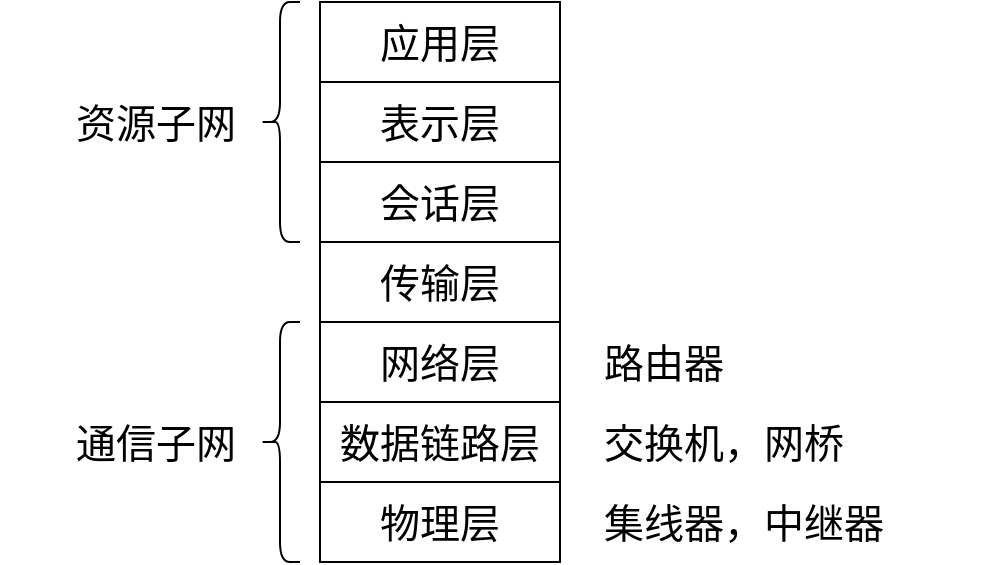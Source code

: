 <mxfile version="20.3.0" type="device" pages="4"><diagram id="obQGdlCpcAII58Xw_2PN" name="计算机网络功能组成"><mxGraphModel dx="1038" dy="689" grid="1" gridSize="10" guides="1" tooltips="1" connect="1" arrows="1" fold="1" page="1" pageScale="1" pageWidth="827" pageHeight="1169" math="0" shadow="0"><root><mxCell id="0"/><mxCell id="1" parent="0"/><mxCell id="UQIKAGtF1mdpxqVf8LZG-1" value="&lt;font style=&quot;font-size: 20px;&quot;&gt;应用层&lt;/font&gt;" style="rounded=0;whiteSpace=wrap;html=1;fillColor=none;" vertex="1" parent="1"><mxGeometry x="200" y="120" width="120" height="40" as="geometry"/></mxCell><mxCell id="UQIKAGtF1mdpxqVf8LZG-2" value="&lt;font style=&quot;font-size: 20px;&quot;&gt;表示层&lt;/font&gt;" style="rounded=0;whiteSpace=wrap;html=1;fillColor=none;" vertex="1" parent="1"><mxGeometry x="200" y="160" width="120" height="40" as="geometry"/></mxCell><mxCell id="UQIKAGtF1mdpxqVf8LZG-3" value="&lt;font style=&quot;font-size: 20px;&quot;&gt;会话层&lt;/font&gt;" style="rounded=0;whiteSpace=wrap;html=1;fillColor=none;" vertex="1" parent="1"><mxGeometry x="200" y="200" width="120" height="40" as="geometry"/></mxCell><mxCell id="UQIKAGtF1mdpxqVf8LZG-4" value="&lt;font style=&quot;font-size: 20px;&quot;&gt;传输层&lt;/font&gt;" style="rounded=0;whiteSpace=wrap;html=1;fillColor=none;" vertex="1" parent="1"><mxGeometry x="200" y="240" width="120" height="40" as="geometry"/></mxCell><mxCell id="UQIKAGtF1mdpxqVf8LZG-5" value="&lt;font style=&quot;font-size: 20px;&quot;&gt;网络层&lt;/font&gt;" style="rounded=0;whiteSpace=wrap;html=1;fillColor=none;" vertex="1" parent="1"><mxGeometry x="200" y="280" width="120" height="40" as="geometry"/></mxCell><mxCell id="UQIKAGtF1mdpxqVf8LZG-6" value="&lt;font style=&quot;font-size: 20px;&quot;&gt;数据链路层&lt;/font&gt;" style="rounded=0;whiteSpace=wrap;html=1;fillColor=none;" vertex="1" parent="1"><mxGeometry x="200" y="320" width="120" height="40" as="geometry"/></mxCell><mxCell id="UQIKAGtF1mdpxqVf8LZG-7" value="&lt;font style=&quot;font-size: 20px;&quot;&gt;物理层&lt;/font&gt;" style="rounded=0;whiteSpace=wrap;html=1;fillColor=none;" vertex="1" parent="1"><mxGeometry x="200" y="360" width="120" height="40" as="geometry"/></mxCell><mxCell id="UQIKAGtF1mdpxqVf8LZG-9" value="" style="shape=curlyBracket;whiteSpace=wrap;html=1;rounded=1;fontSize=20;fillColor=none;" vertex="1" parent="1"><mxGeometry x="170" y="280" width="20" height="120" as="geometry"/></mxCell><mxCell id="UQIKAGtF1mdpxqVf8LZG-10" value="通信子网" style="text;html=1;strokeColor=none;fillColor=none;align=right;verticalAlign=middle;whiteSpace=wrap;rounded=0;fontSize=20;" vertex="1" parent="1"><mxGeometry x="40" y="320" width="120" height="40" as="geometry"/></mxCell><mxCell id="UQIKAGtF1mdpxqVf8LZG-11" value="" style="shape=curlyBracket;whiteSpace=wrap;html=1;rounded=1;fontSize=20;fillColor=none;" vertex="1" parent="1"><mxGeometry x="170" y="120" width="20" height="120" as="geometry"/></mxCell><mxCell id="UQIKAGtF1mdpxqVf8LZG-12" value="资源子网" style="text;html=1;strokeColor=none;fillColor=none;align=right;verticalAlign=middle;whiteSpace=wrap;rounded=0;fontSize=20;" vertex="1" parent="1"><mxGeometry x="40" y="160" width="120" height="40" as="geometry"/></mxCell><mxCell id="UQIKAGtF1mdpxqVf8LZG-13" value="路由器" style="text;html=1;strokeColor=none;fillColor=none;align=left;verticalAlign=middle;whiteSpace=wrap;rounded=0;fontSize=20;" vertex="1" parent="1"><mxGeometry x="340" y="280" width="200" height="40" as="geometry"/></mxCell><mxCell id="UQIKAGtF1mdpxqVf8LZG-15" value="交换机，网桥" style="text;html=1;strokeColor=none;fillColor=none;align=left;verticalAlign=middle;whiteSpace=wrap;rounded=0;fontSize=20;" vertex="1" parent="1"><mxGeometry x="340" y="320" width="200" height="40" as="geometry"/></mxCell><mxCell id="UQIKAGtF1mdpxqVf8LZG-16" value="集线器，中继器" style="text;html=1;strokeColor=none;fillColor=none;align=left;verticalAlign=middle;whiteSpace=wrap;rounded=0;fontSize=20;" vertex="1" parent="1"><mxGeometry x="340" y="360" width="200" height="40" as="geometry"/></mxCell></root></mxGraphModel></diagram><diagram id="vrMa_e46sP-lOzW-EKXc" name="RFC及其发展为因特网标准的四个阶段"><mxGraphModel dx="716" dy="475" grid="1" gridSize="10" guides="1" tooltips="1" connect="1" arrows="1" fold="1" page="1" pageScale="1" pageWidth="827" pageHeight="1169" math="0" shadow="0"><root><mxCell id="0"/><mxCell id="1" parent="0"/><mxCell id="vb0yDrSRMp9FW55g8MXR-11" value="" style="swimlane;startSize=0;fontSize=20;fillColor=none;dashed=1;dashPattern=1 1;" vertex="1" parent="1"><mxGeometry x="20" y="380" width="640" height="320" as="geometry"/></mxCell><mxCell id="vb0yDrSRMp9FW55g8MXR-3" value="" style="edgeStyle=orthogonalEdgeStyle;rounded=0;orthogonalLoop=1;jettySize=auto;html=1;fontSize=20;" edge="1" parent="vb0yDrSRMp9FW55g8MXR-11" source="vb0yDrSRMp9FW55g8MXR-1" target="vb0yDrSRMp9FW55g8MXR-2"><mxGeometry relative="1" as="geometry"/></mxCell><mxCell id="vb0yDrSRMp9FW55g8MXR-24" style="edgeStyle=orthogonalEdgeStyle;rounded=0;orthogonalLoop=1;jettySize=auto;html=1;exitX=0.25;exitY=1;exitDx=0;exitDy=0;entryX=0.25;entryY=0;entryDx=0;entryDy=0;dashed=1;fontSize=20;" edge="1" parent="vb0yDrSRMp9FW55g8MXR-11" source="vb0yDrSRMp9FW55g8MXR-1" target="vb0yDrSRMp9FW55g8MXR-7"><mxGeometry relative="1" as="geometry"><Array as="points"><mxPoint x="290" y="80"/><mxPoint x="220" y="80"/><mxPoint x="220" y="240"/><mxPoint x="290" y="240"/></Array></mxGeometry></mxCell><mxCell id="vb0yDrSRMp9FW55g8MXR-1" value="建议标准" style="rounded=0;whiteSpace=wrap;html=1;fontSize=20;fillColor=none;" vertex="1" parent="vb0yDrSRMp9FW55g8MXR-11"><mxGeometry x="260" y="20" width="120" height="40" as="geometry"/></mxCell><mxCell id="vb0yDrSRMp9FW55g8MXR-25" style="edgeStyle=orthogonalEdgeStyle;rounded=0;orthogonalLoop=1;jettySize=auto;html=1;exitX=0.75;exitY=1;exitDx=0;exitDy=0;entryX=0.75;entryY=0;entryDx=0;entryDy=0;dashed=1;fontSize=20;" edge="1" parent="vb0yDrSRMp9FW55g8MXR-11" source="vb0yDrSRMp9FW55g8MXR-2" target="vb0yDrSRMp9FW55g8MXR-7"><mxGeometry relative="1" as="geometry"><Array as="points"><mxPoint x="350" y="160"/><mxPoint x="400" y="160"/><mxPoint x="400" y="240"/><mxPoint x="350" y="240"/></Array></mxGeometry></mxCell><mxCell id="vb0yDrSRMp9FW55g8MXR-2" value="草案标准" style="rounded=0;whiteSpace=wrap;html=1;fontSize=20;fillColor=none;" vertex="1" parent="vb0yDrSRMp9FW55g8MXR-11"><mxGeometry x="260" y="100" width="120" height="40" as="geometry"/></mxCell><mxCell id="vb0yDrSRMp9FW55g8MXR-5" value="因特网标准" style="rounded=0;whiteSpace=wrap;html=1;fontSize=20;fillColor=none;" vertex="1" parent="vb0yDrSRMp9FW55g8MXR-11"><mxGeometry x="260" y="180" width="120" height="40" as="geometry"/></mxCell><mxCell id="vb0yDrSRMp9FW55g8MXR-6" value="" style="edgeStyle=orthogonalEdgeStyle;rounded=0;orthogonalLoop=1;jettySize=auto;html=1;fontSize=20;" edge="1" parent="vb0yDrSRMp9FW55g8MXR-11" source="vb0yDrSRMp9FW55g8MXR-2" target="vb0yDrSRMp9FW55g8MXR-5"><mxGeometry relative="1" as="geometry"/></mxCell><mxCell id="vb0yDrSRMp9FW55g8MXR-7" value="历史的RFC" style="rounded=0;whiteSpace=wrap;html=1;fontSize=20;fillColor=none;" vertex="1" parent="vb0yDrSRMp9FW55g8MXR-11"><mxGeometry x="260" y="260" width="120" height="40" as="geometry"/></mxCell><mxCell id="vb0yDrSRMp9FW55g8MXR-8" value="" style="edgeStyle=orthogonalEdgeStyle;rounded=0;orthogonalLoop=1;jettySize=auto;html=1;fontSize=20;" edge="1" parent="vb0yDrSRMp9FW55g8MXR-11" source="vb0yDrSRMp9FW55g8MXR-5" target="vb0yDrSRMp9FW55g8MXR-7"><mxGeometry relative="1" as="geometry"/></mxCell><mxCell id="vb0yDrSRMp9FW55g8MXR-17" style="edgeStyle=orthogonalEdgeStyle;rounded=0;orthogonalLoop=1;jettySize=auto;html=1;exitX=0.5;exitY=1;exitDx=0;exitDy=0;entryX=0;entryY=0.5;entryDx=0;entryDy=0;fontSize=20;" edge="1" parent="vb0yDrSRMp9FW55g8MXR-11" source="vb0yDrSRMp9FW55g8MXR-9" target="vb0yDrSRMp9FW55g8MXR-7"><mxGeometry relative="1" as="geometry"/></mxCell><mxCell id="vb0yDrSRMp9FW55g8MXR-26" style="edgeStyle=orthogonalEdgeStyle;rounded=0;orthogonalLoop=1;jettySize=auto;html=1;exitX=1;exitY=0.5;exitDx=0;exitDy=0;dashed=1;fontSize=20;" edge="1" parent="vb0yDrSRMp9FW55g8MXR-11" source="vb0yDrSRMp9FW55g8MXR-9" target="vb0yDrSRMp9FW55g8MXR-1"><mxGeometry relative="1" as="geometry"/></mxCell><mxCell id="vb0yDrSRMp9FW55g8MXR-9" value="实验的RFC" style="rounded=0;whiteSpace=wrap;html=1;fontSize=20;fillColor=none;" vertex="1" parent="vb0yDrSRMp9FW55g8MXR-11"><mxGeometry x="20" y="20" width="160" height="40" as="geometry"/></mxCell><mxCell id="vb0yDrSRMp9FW55g8MXR-14" style="edgeStyle=orthogonalEdgeStyle;rounded=0;orthogonalLoop=1;jettySize=auto;html=1;exitX=0.5;exitY=1;exitDx=0;exitDy=0;entryX=1;entryY=0.5;entryDx=0;entryDy=0;fontSize=20;" edge="1" parent="vb0yDrSRMp9FW55g8MXR-11" source="vb0yDrSRMp9FW55g8MXR-10" target="vb0yDrSRMp9FW55g8MXR-7"><mxGeometry relative="1" as="geometry"/></mxCell><mxCell id="vb0yDrSRMp9FW55g8MXR-10" value="提供信息的RFC" style="rounded=0;whiteSpace=wrap;html=1;fontSize=20;fillColor=none;" vertex="1" parent="vb0yDrSRMp9FW55g8MXR-11"><mxGeometry x="460" y="20" width="160" height="40" as="geometry"/></mxCell><mxCell id="vb0yDrSRMp9FW55g8MXR-12" value="6种RFC" style="text;strokeColor=none;fillColor=none;html=1;fontSize=24;fontStyle=1;verticalAlign=middle;align=center;" vertex="1" parent="vb0yDrSRMp9FW55g8MXR-11"><mxGeometry x="540" y="280" width="100" height="40" as="geometry"/></mxCell><mxCell id="vb0yDrSRMp9FW55g8MXR-28" style="edgeStyle=orthogonalEdgeStyle;rounded=0;orthogonalLoop=1;jettySize=auto;html=1;exitX=1;exitY=0.5;exitDx=0;exitDy=0;entryX=0.5;entryY=0;entryDx=0;entryDy=0;fontSize=20;" edge="1" parent="1" source="vb0yDrSRMp9FW55g8MXR-23" target="vb0yDrSRMp9FW55g8MXR-10"><mxGeometry relative="1" as="geometry"/></mxCell><mxCell id="vb0yDrSRMp9FW55g8MXR-29" style="edgeStyle=orthogonalEdgeStyle;rounded=0;orthogonalLoop=1;jettySize=auto;html=1;exitX=0;exitY=0.5;exitDx=0;exitDy=0;fontSize=20;" edge="1" parent="1" source="vb0yDrSRMp9FW55g8MXR-23" target="vb0yDrSRMp9FW55g8MXR-9"><mxGeometry relative="1" as="geometry"/></mxCell><mxCell id="vb0yDrSRMp9FW55g8MXR-31" style="edgeStyle=orthogonalEdgeStyle;rounded=0;orthogonalLoop=1;jettySize=auto;html=1;exitX=0.5;exitY=1;exitDx=0;exitDy=0;entryX=0.5;entryY=0;entryDx=0;entryDy=0;fontSize=20;" edge="1" parent="1" source="vb0yDrSRMp9FW55g8MXR-23" target="vb0yDrSRMp9FW55g8MXR-1"><mxGeometry relative="1" as="geometry"/></mxCell><mxCell id="vb0yDrSRMp9FW55g8MXR-23" value="因特网草案" style="rounded=1;whiteSpace=wrap;html=1;fontSize=20;fillColor=none;" vertex="1" parent="1"><mxGeometry x="280" y="320" width="120" height="40" as="geometry"/></mxCell></root></mxGraphModel></diagram><diagram id="KAlQn57Cmphs1qWwrOTC" name="OSI模型与TCPIP模型"><mxGraphModel dx="1038" dy="689" grid="1" gridSize="10" guides="1" tooltips="1" connect="1" arrows="1" fold="1" page="1" pageScale="1" pageWidth="827" pageHeight="1169" math="0" shadow="0"><root><mxCell id="0"/><mxCell id="1" parent="0"/><mxCell id="sUeUu6P7Ck5SC-9LAEXS-1" value="&lt;font style=&quot;font-size: 20px;&quot;&gt;应用层&lt;/font&gt;" style="rounded=0;whiteSpace=wrap;html=1;fillColor=#ffe6cc;strokeColor=#d79b00;" vertex="1" parent="1"><mxGeometry x="200" y="120" width="120" height="40" as="geometry"/></mxCell><mxCell id="sUeUu6P7Ck5SC-9LAEXS-2" value="&lt;font style=&quot;font-size: 20px;&quot;&gt;表示层&lt;/font&gt;" style="rounded=0;whiteSpace=wrap;html=1;fillColor=#ffe6cc;strokeColor=#d79b00;" vertex="1" parent="1"><mxGeometry x="200" y="160" width="120" height="40" as="geometry"/></mxCell><mxCell id="sUeUu6P7Ck5SC-9LAEXS-3" value="&lt;font style=&quot;font-size: 20px;&quot;&gt;会话层&lt;/font&gt;" style="rounded=0;whiteSpace=wrap;html=1;fillColor=#ffe6cc;strokeColor=#d79b00;" vertex="1" parent="1"><mxGeometry x="200" y="200" width="120" height="40" as="geometry"/></mxCell><mxCell id="sUeUu6P7Ck5SC-9LAEXS-4" value="&lt;font style=&quot;font-size: 20px;&quot;&gt;传输层&lt;/font&gt;" style="rounded=0;whiteSpace=wrap;html=1;fillColor=#dae8fc;strokeColor=#6c8ebf;" vertex="1" parent="1"><mxGeometry x="200" y="240" width="120" height="40" as="geometry"/></mxCell><mxCell id="sUeUu6P7Ck5SC-9LAEXS-5" value="&lt;font style=&quot;font-size: 20px;&quot;&gt;网络层&lt;/font&gt;" style="rounded=0;whiteSpace=wrap;html=1;fillColor=#d5e8d4;strokeColor=#82b366;" vertex="1" parent="1"><mxGeometry x="200" y="280" width="120" height="40" as="geometry"/></mxCell><mxCell id="sUeUu6P7Ck5SC-9LAEXS-6" value="&lt;font style=&quot;font-size: 20px;&quot;&gt;数据链路层&lt;/font&gt;" style="rounded=0;whiteSpace=wrap;html=1;fillColor=#fff2cc;strokeColor=#d6b656;" vertex="1" parent="1"><mxGeometry x="200" y="320" width="120" height="40" as="geometry"/></mxCell><mxCell id="sUeUu6P7Ck5SC-9LAEXS-7" value="&lt;font style=&quot;font-size: 20px;&quot;&gt;物理层&lt;/font&gt;" style="rounded=0;whiteSpace=wrap;html=1;fillColor=#fff2cc;strokeColor=#d6b656;" vertex="1" parent="1"><mxGeometry x="200" y="360" width="120" height="40" as="geometry"/></mxCell><mxCell id="sUeUu6P7Ck5SC-9LAEXS-8" value="OSI参考模型" style="text;html=1;strokeColor=none;fillColor=none;align=center;verticalAlign=middle;whiteSpace=wrap;rounded=0;dashed=1;dashPattern=1 1;fontSize=20;" vertex="1" parent="1"><mxGeometry x="180" y="410" width="160" height="30" as="geometry"/></mxCell><mxCell id="sUeUu6P7Ck5SC-9LAEXS-9" value="&lt;font style=&quot;font-size: 20px;&quot;&gt;应用层&lt;/font&gt;" style="rounded=0;whiteSpace=wrap;html=1;fillColor=#ffe6cc;strokeColor=#d79b00;" vertex="1" parent="1"><mxGeometry x="400" y="120" width="120" height="120" as="geometry"/></mxCell><mxCell id="sUeUu6P7Ck5SC-9LAEXS-12" value="&lt;font style=&quot;font-size: 20px;&quot;&gt;传输层&lt;/font&gt;" style="rounded=0;whiteSpace=wrap;html=1;fillColor=#dae8fc;strokeColor=#6c8ebf;" vertex="1" parent="1"><mxGeometry x="400" y="240" width="120" height="40" as="geometry"/></mxCell><mxCell id="sUeUu6P7Ck5SC-9LAEXS-13" value="&lt;font style=&quot;font-size: 20px;&quot;&gt;网际层&lt;/font&gt;" style="rounded=0;whiteSpace=wrap;html=1;fillColor=#d5e8d4;strokeColor=#82b366;" vertex="1" parent="1"><mxGeometry x="400" y="280" width="120" height="40" as="geometry"/></mxCell><mxCell id="sUeUu6P7Ck5SC-9LAEXS-15" value="&lt;font style=&quot;font-size: 20px;&quot;&gt;网络接口层&lt;/font&gt;" style="rounded=0;whiteSpace=wrap;html=1;fillColor=#fff2cc;strokeColor=#d6b656;" vertex="1" parent="1"><mxGeometry x="400" y="320" width="120" height="80" as="geometry"/></mxCell><mxCell id="sUeUu6P7Ck5SC-9LAEXS-16" value="TCP/IP参考模型" style="text;html=1;strokeColor=none;fillColor=none;align=center;verticalAlign=middle;whiteSpace=wrap;rounded=0;dashed=1;dashPattern=1 1;fontSize=20;" vertex="1" parent="1"><mxGeometry x="380" y="410" width="160" height="30" as="geometry"/></mxCell></root></mxGraphModel></diagram><diagram id="N5Pl9jNp0JVlxiI-6JAv" name="5层参考模型的数据封装与解封装"><mxGraphModel dx="1221" dy="811" grid="1" gridSize="10" guides="1" tooltips="1" connect="1" arrows="1" fold="1" page="1" pageScale="1" pageWidth="827" pageHeight="1169" math="0" shadow="0"><root><mxCell id="0"/><mxCell id="1" parent="0"/><mxCell id="rU-yAyFZ2ZdE5BAzUbDu-1" value="&lt;font style=&quot;font-size: 20px;&quot;&gt;应用层&lt;/font&gt;" style="rounded=0;whiteSpace=wrap;html=1;fillColor=#ffe6cc;strokeColor=#d79b00;" vertex="1" parent="1"><mxGeometry x="200" y="120" width="120" height="40" as="geometry"/></mxCell><mxCell id="rU-yAyFZ2ZdE5BAzUbDu-4" value="&lt;font style=&quot;font-size: 20px;&quot;&gt;传输层&lt;/font&gt;" style="rounded=0;whiteSpace=wrap;html=1;fillColor=#fff2cc;strokeColor=#d6b656;" vertex="1" parent="1"><mxGeometry x="200" y="180" width="120" height="40" as="geometry"/></mxCell><mxCell id="rU-yAyFZ2ZdE5BAzUbDu-5" value="&lt;font style=&quot;font-size: 20px;&quot;&gt;网络层&lt;/font&gt;" style="rounded=0;whiteSpace=wrap;html=1;fillColor=#d5e8d4;strokeColor=#82b366;" vertex="1" parent="1"><mxGeometry x="200" y="240" width="120" height="40" as="geometry"/></mxCell><mxCell id="rU-yAyFZ2ZdE5BAzUbDu-6" value="&lt;font style=&quot;font-size: 20px;&quot;&gt;数据链路层&lt;/font&gt;" style="rounded=0;whiteSpace=wrap;html=1;fillColor=#e1d5e7;strokeColor=#9673a6;" vertex="1" parent="1"><mxGeometry x="200" y="300" width="120" height="40" as="geometry"/></mxCell><mxCell id="rU-yAyFZ2ZdE5BAzUbDu-89" style="edgeStyle=orthogonalEdgeStyle;rounded=0;orthogonalLoop=1;jettySize=auto;html=1;exitX=0.5;exitY=1;exitDx=0;exitDy=0;entryX=0.5;entryY=1;entryDx=0;entryDy=0;strokeWidth=2;fontSize=20;endArrow=none;endFill=0;fillColor=#dae8fc;strokeColor=#6c8ebf;" edge="1" parent="1" source="rU-yAyFZ2ZdE5BAzUbDu-7" target="rU-yAyFZ2ZdE5BAzUbDu-85"><mxGeometry relative="1" as="geometry"><Array as="points"><mxPoint x="260" y="440"/><mxPoint x="1080" y="440"/></Array></mxGeometry></mxCell><mxCell id="rU-yAyFZ2ZdE5BAzUbDu-7" value="&lt;font style=&quot;font-size: 20px;&quot;&gt;物理层&lt;/font&gt;" style="rounded=0;whiteSpace=wrap;html=1;fillColor=#dae8fc;strokeColor=#6c8ebf;" vertex="1" parent="1"><mxGeometry x="200" y="360" width="120" height="40" as="geometry"/></mxCell><mxCell id="rU-yAyFZ2ZdE5BAzUbDu-12" value="比特" style="text;html=1;strokeColor=none;fillColor=none;align=right;verticalAlign=middle;whiteSpace=wrap;rounded=0;dashed=1;dashPattern=1 1;fontSize=20;" vertex="1" parent="1"><mxGeometry x="80" y="360" width="100" height="40" as="geometry"/></mxCell><mxCell id="rU-yAyFZ2ZdE5BAzUbDu-24" value="帧" style="text;html=1;strokeColor=none;fillColor=none;align=right;verticalAlign=middle;whiteSpace=wrap;rounded=0;dashed=1;dashPattern=1 1;fontSize=20;" vertex="1" parent="1"><mxGeometry x="80" y="300" width="100" height="40" as="geometry"/></mxCell><mxCell id="rU-yAyFZ2ZdE5BAzUbDu-25" value="&lt;span style=&quot;color: rgb(51, 51, 51); font-family: &amp;quot;Open Sans&amp;quot;, &amp;quot;Clear Sans&amp;quot;, &amp;quot;Helvetica Neue&amp;quot;, Helvetica, Arial, &amp;quot;Segoe UI Emoji&amp;quot;, sans-serif; text-align: left; background-color: rgb(255, 255, 255);&quot;&gt;&lt;font style=&quot;font-size: 20px;&quot;&gt;分组或数据报&lt;/font&gt;&lt;/span&gt;" style="text;html=1;strokeColor=none;fillColor=none;align=right;verticalAlign=middle;whiteSpace=wrap;rounded=0;dashed=1;dashPattern=1 1;fontSize=20;" vertex="1" parent="1"><mxGeometry x="40" y="240" width="140" height="40" as="geometry"/></mxCell><mxCell id="rU-yAyFZ2ZdE5BAzUbDu-26" value="&lt;span style=&quot;color: rgb(51, 51, 51); font-family: &amp;quot;Open Sans&amp;quot;, &amp;quot;Clear Sans&amp;quot;, &amp;quot;Helvetica Neue&amp;quot;, Helvetica, Arial, &amp;quot;Segoe UI Emoji&amp;quot;, sans-serif; text-align: left; background-color: rgb(248, 248, 248);&quot;&gt;&lt;font style=&quot;font-size: 20px;&quot;&gt;报文段(TCP)或&lt;br&gt;用户数据报(UDP)&lt;/font&gt;&lt;/span&gt;" style="text;html=1;strokeColor=none;fillColor=none;align=right;verticalAlign=middle;whiteSpace=wrap;rounded=0;dashed=1;dashPattern=1 1;fontSize=20;" vertex="1" parent="1"><mxGeometry y="180" width="180" height="40" as="geometry"/></mxCell><mxCell id="rU-yAyFZ2ZdE5BAzUbDu-27" value="报文" style="text;html=1;strokeColor=none;fillColor=none;align=right;verticalAlign=middle;whiteSpace=wrap;rounded=0;dashed=1;dashPattern=1 1;fontSize=20;" vertex="1" parent="1"><mxGeometry x="80" y="120" width="100" height="40" as="geometry"/></mxCell><mxCell id="rU-yAyFZ2ZdE5BAzUbDu-28" value="Data" style="rounded=0;whiteSpace=wrap;html=1;fontSize=20;" vertex="1" parent="1"><mxGeometry x="380" y="120" width="80" height="40" as="geometry"/></mxCell><mxCell id="rU-yAyFZ2ZdE5BAzUbDu-29" value="H5" style="rounded=0;whiteSpace=wrap;html=1;fontSize=20;fillColor=#ffe6cc;strokeColor=#d79b00;" vertex="1" parent="1"><mxGeometry x="460" y="120" width="40" height="40" as="geometry"/></mxCell><mxCell id="rU-yAyFZ2ZdE5BAzUbDu-30" value="5-PDU" style="rounded=0;whiteSpace=wrap;html=1;fontSize=20;" vertex="1" parent="1"><mxGeometry x="380" y="180" width="120" height="40" as="geometry"/></mxCell><mxCell id="rU-yAyFZ2ZdE5BAzUbDu-31" value="H4" style="rounded=0;whiteSpace=wrap;html=1;fontSize=20;fillColor=#fff2cc;strokeColor=#d6b656;" vertex="1" parent="1"><mxGeometry x="500" y="180" width="40" height="40" as="geometry"/></mxCell><mxCell id="rU-yAyFZ2ZdE5BAzUbDu-32" value="4-PDU" style="rounded=0;whiteSpace=wrap;html=1;fontSize=20;" vertex="1" parent="1"><mxGeometry x="380" y="240" width="160" height="40" as="geometry"/></mxCell><mxCell id="rU-yAyFZ2ZdE5BAzUbDu-33" value="H3" style="rounded=0;whiteSpace=wrap;html=1;fontSize=20;fillColor=#d5e8d4;strokeColor=#82b366;" vertex="1" parent="1"><mxGeometry x="540" y="240" width="40" height="40" as="geometry"/></mxCell><mxCell id="rU-yAyFZ2ZdE5BAzUbDu-34" value="5-PDU" style="rounded=0;whiteSpace=wrap;html=1;fontSize=20;" vertex="1" parent="1"><mxGeometry x="380" y="300" width="200" height="40" as="geometry"/></mxCell><mxCell id="rU-yAyFZ2ZdE5BAzUbDu-35" value="H2" style="rounded=0;whiteSpace=wrap;html=1;fontSize=20;fillColor=#e1d5e7;strokeColor=#9673a6;" vertex="1" parent="1"><mxGeometry x="580" y="300" width="40" height="40" as="geometry"/></mxCell><mxCell id="rU-yAyFZ2ZdE5BAzUbDu-36" value="T2" style="rounded=0;whiteSpace=wrap;html=1;fontSize=20;fillColor=#e1d5e7;strokeColor=#9673a6;" vertex="1" parent="1"><mxGeometry x="340" y="300" width="40" height="40" as="geometry"/></mxCell><mxCell id="rU-yAyFZ2ZdE5BAzUbDu-37" value="0-1比特流" style="rounded=0;whiteSpace=wrap;html=1;fontSize=20;" vertex="1" parent="1"><mxGeometry x="340" y="360" width="280" height="40" as="geometry"/></mxCell><mxCell id="rU-yAyFZ2ZdE5BAzUbDu-38" value="" style="verticalLabelPosition=bottom;html=1;verticalAlign=top;align=center;strokeColor=none;fillColor=#00BEF2;shape=mxgraph.azure.computer;pointerEvents=1;fontSize=20;" vertex="1" parent="1"><mxGeometry x="235" y="50" width="50" height="45" as="geometry"/></mxCell><mxCell id="rU-yAyFZ2ZdE5BAzUbDu-71" value="Data" style="rounded=0;whiteSpace=wrap;html=1;fontSize=20;" vertex="1" parent="1"><mxGeometry x="760" y="120" width="80" height="40" as="geometry"/></mxCell><mxCell id="rU-yAyFZ2ZdE5BAzUbDu-72" value="H5" style="rounded=0;whiteSpace=wrap;html=1;fontSize=20;fillColor=#ffe6cc;strokeColor=#d79b00;" vertex="1" parent="1"><mxGeometry x="840" y="120" width="40" height="40" as="geometry"/></mxCell><mxCell id="rU-yAyFZ2ZdE5BAzUbDu-73" value="5-PDU" style="rounded=0;whiteSpace=wrap;html=1;fontSize=20;" vertex="1" parent="1"><mxGeometry x="760" y="180" width="120" height="40" as="geometry"/></mxCell><mxCell id="rU-yAyFZ2ZdE5BAzUbDu-74" value="H4" style="rounded=0;whiteSpace=wrap;html=1;fontSize=20;fillColor=#fff2cc;strokeColor=#d6b656;" vertex="1" parent="1"><mxGeometry x="880" y="180" width="40" height="40" as="geometry"/></mxCell><mxCell id="rU-yAyFZ2ZdE5BAzUbDu-75" value="4-PDU" style="rounded=0;whiteSpace=wrap;html=1;fontSize=20;" vertex="1" parent="1"><mxGeometry x="760" y="240" width="160" height="40" as="geometry"/></mxCell><mxCell id="rU-yAyFZ2ZdE5BAzUbDu-76" value="H3" style="rounded=0;whiteSpace=wrap;html=1;fontSize=20;fillColor=#d5e8d4;strokeColor=#82b366;" vertex="1" parent="1"><mxGeometry x="920" y="240" width="40" height="40" as="geometry"/></mxCell><mxCell id="rU-yAyFZ2ZdE5BAzUbDu-77" value="5-PDU" style="rounded=0;whiteSpace=wrap;html=1;fontSize=20;" vertex="1" parent="1"><mxGeometry x="760" y="300" width="200" height="40" as="geometry"/></mxCell><mxCell id="rU-yAyFZ2ZdE5BAzUbDu-78" value="H2" style="rounded=0;whiteSpace=wrap;html=1;fontSize=20;fillColor=#e1d5e7;strokeColor=#9673a6;" vertex="1" parent="1"><mxGeometry x="960" y="300" width="40" height="40" as="geometry"/></mxCell><mxCell id="rU-yAyFZ2ZdE5BAzUbDu-79" value="T2" style="rounded=0;whiteSpace=wrap;html=1;fontSize=20;fillColor=#e1d5e7;strokeColor=#9673a6;" vertex="1" parent="1"><mxGeometry x="720" y="300" width="40" height="40" as="geometry"/></mxCell><mxCell id="rU-yAyFZ2ZdE5BAzUbDu-80" value="0-1比特流" style="rounded=0;whiteSpace=wrap;html=1;fontSize=20;" vertex="1" parent="1"><mxGeometry x="720" y="360" width="280" height="40" as="geometry"/></mxCell><mxCell id="rU-yAyFZ2ZdE5BAzUbDu-81" value="&lt;font style=&quot;font-size: 20px;&quot;&gt;应用层&lt;/font&gt;" style="rounded=0;whiteSpace=wrap;html=1;fillColor=#ffe6cc;strokeColor=#d79b00;" vertex="1" parent="1"><mxGeometry x="1020" y="120" width="120" height="40" as="geometry"/></mxCell><mxCell id="rU-yAyFZ2ZdE5BAzUbDu-82" value="&lt;font style=&quot;font-size: 20px;&quot;&gt;传输层&lt;/font&gt;" style="rounded=0;whiteSpace=wrap;html=1;fillColor=#fff2cc;strokeColor=#d6b656;" vertex="1" parent="1"><mxGeometry x="1020" y="180" width="120" height="40" as="geometry"/></mxCell><mxCell id="rU-yAyFZ2ZdE5BAzUbDu-83" value="&lt;font style=&quot;font-size: 20px;&quot;&gt;网络层&lt;/font&gt;" style="rounded=0;whiteSpace=wrap;html=1;fillColor=#d5e8d4;strokeColor=#82b366;" vertex="1" parent="1"><mxGeometry x="1020" y="240" width="120" height="40" as="geometry"/></mxCell><mxCell id="rU-yAyFZ2ZdE5BAzUbDu-84" value="&lt;font style=&quot;font-size: 20px;&quot;&gt;数据链路层&lt;/font&gt;" style="rounded=0;whiteSpace=wrap;html=1;fillColor=#e1d5e7;strokeColor=#9673a6;" vertex="1" parent="1"><mxGeometry x="1020" y="300" width="120" height="40" as="geometry"/></mxCell><mxCell id="rU-yAyFZ2ZdE5BAzUbDu-85" value="&lt;font style=&quot;font-size: 20px;&quot;&gt;物理层&lt;/font&gt;" style="rounded=0;whiteSpace=wrap;html=1;fillColor=#dae8fc;strokeColor=#6c8ebf;" vertex="1" parent="1"><mxGeometry x="1020" y="360" width="120" height="40" as="geometry"/></mxCell><mxCell id="rU-yAyFZ2ZdE5BAzUbDu-86" value="" style="verticalLabelPosition=bottom;html=1;verticalAlign=top;align=center;strokeColor=none;fillColor=#00BEF2;shape=mxgraph.azure.computer;pointerEvents=1;fontSize=20;" vertex="1" parent="1"><mxGeometry x="1055" y="50" width="50" height="45" as="geometry"/></mxCell><mxCell id="rU-yAyFZ2ZdE5BAzUbDu-88" value="" style="endArrow=none;html=1;rounded=0;fontSize=20;exitX=1;exitY=0.5;exitDx=0;exitDy=0;exitPerimeter=0;entryX=0;entryY=0.5;entryDx=0;entryDy=0;entryPerimeter=0;strokeWidth=2;fillColor=#dae8fc;strokeColor=#6c8ebf;" edge="1" parent="1" source="rU-yAyFZ2ZdE5BAzUbDu-38" target="rU-yAyFZ2ZdE5BAzUbDu-86"><mxGeometry width="50" height="50" relative="1" as="geometry"><mxPoint x="380" y="80" as="sourcePoint"/><mxPoint x="430" y="30" as="targetPoint"/></mxGeometry></mxCell></root></mxGraphModel></diagram></mxfile>